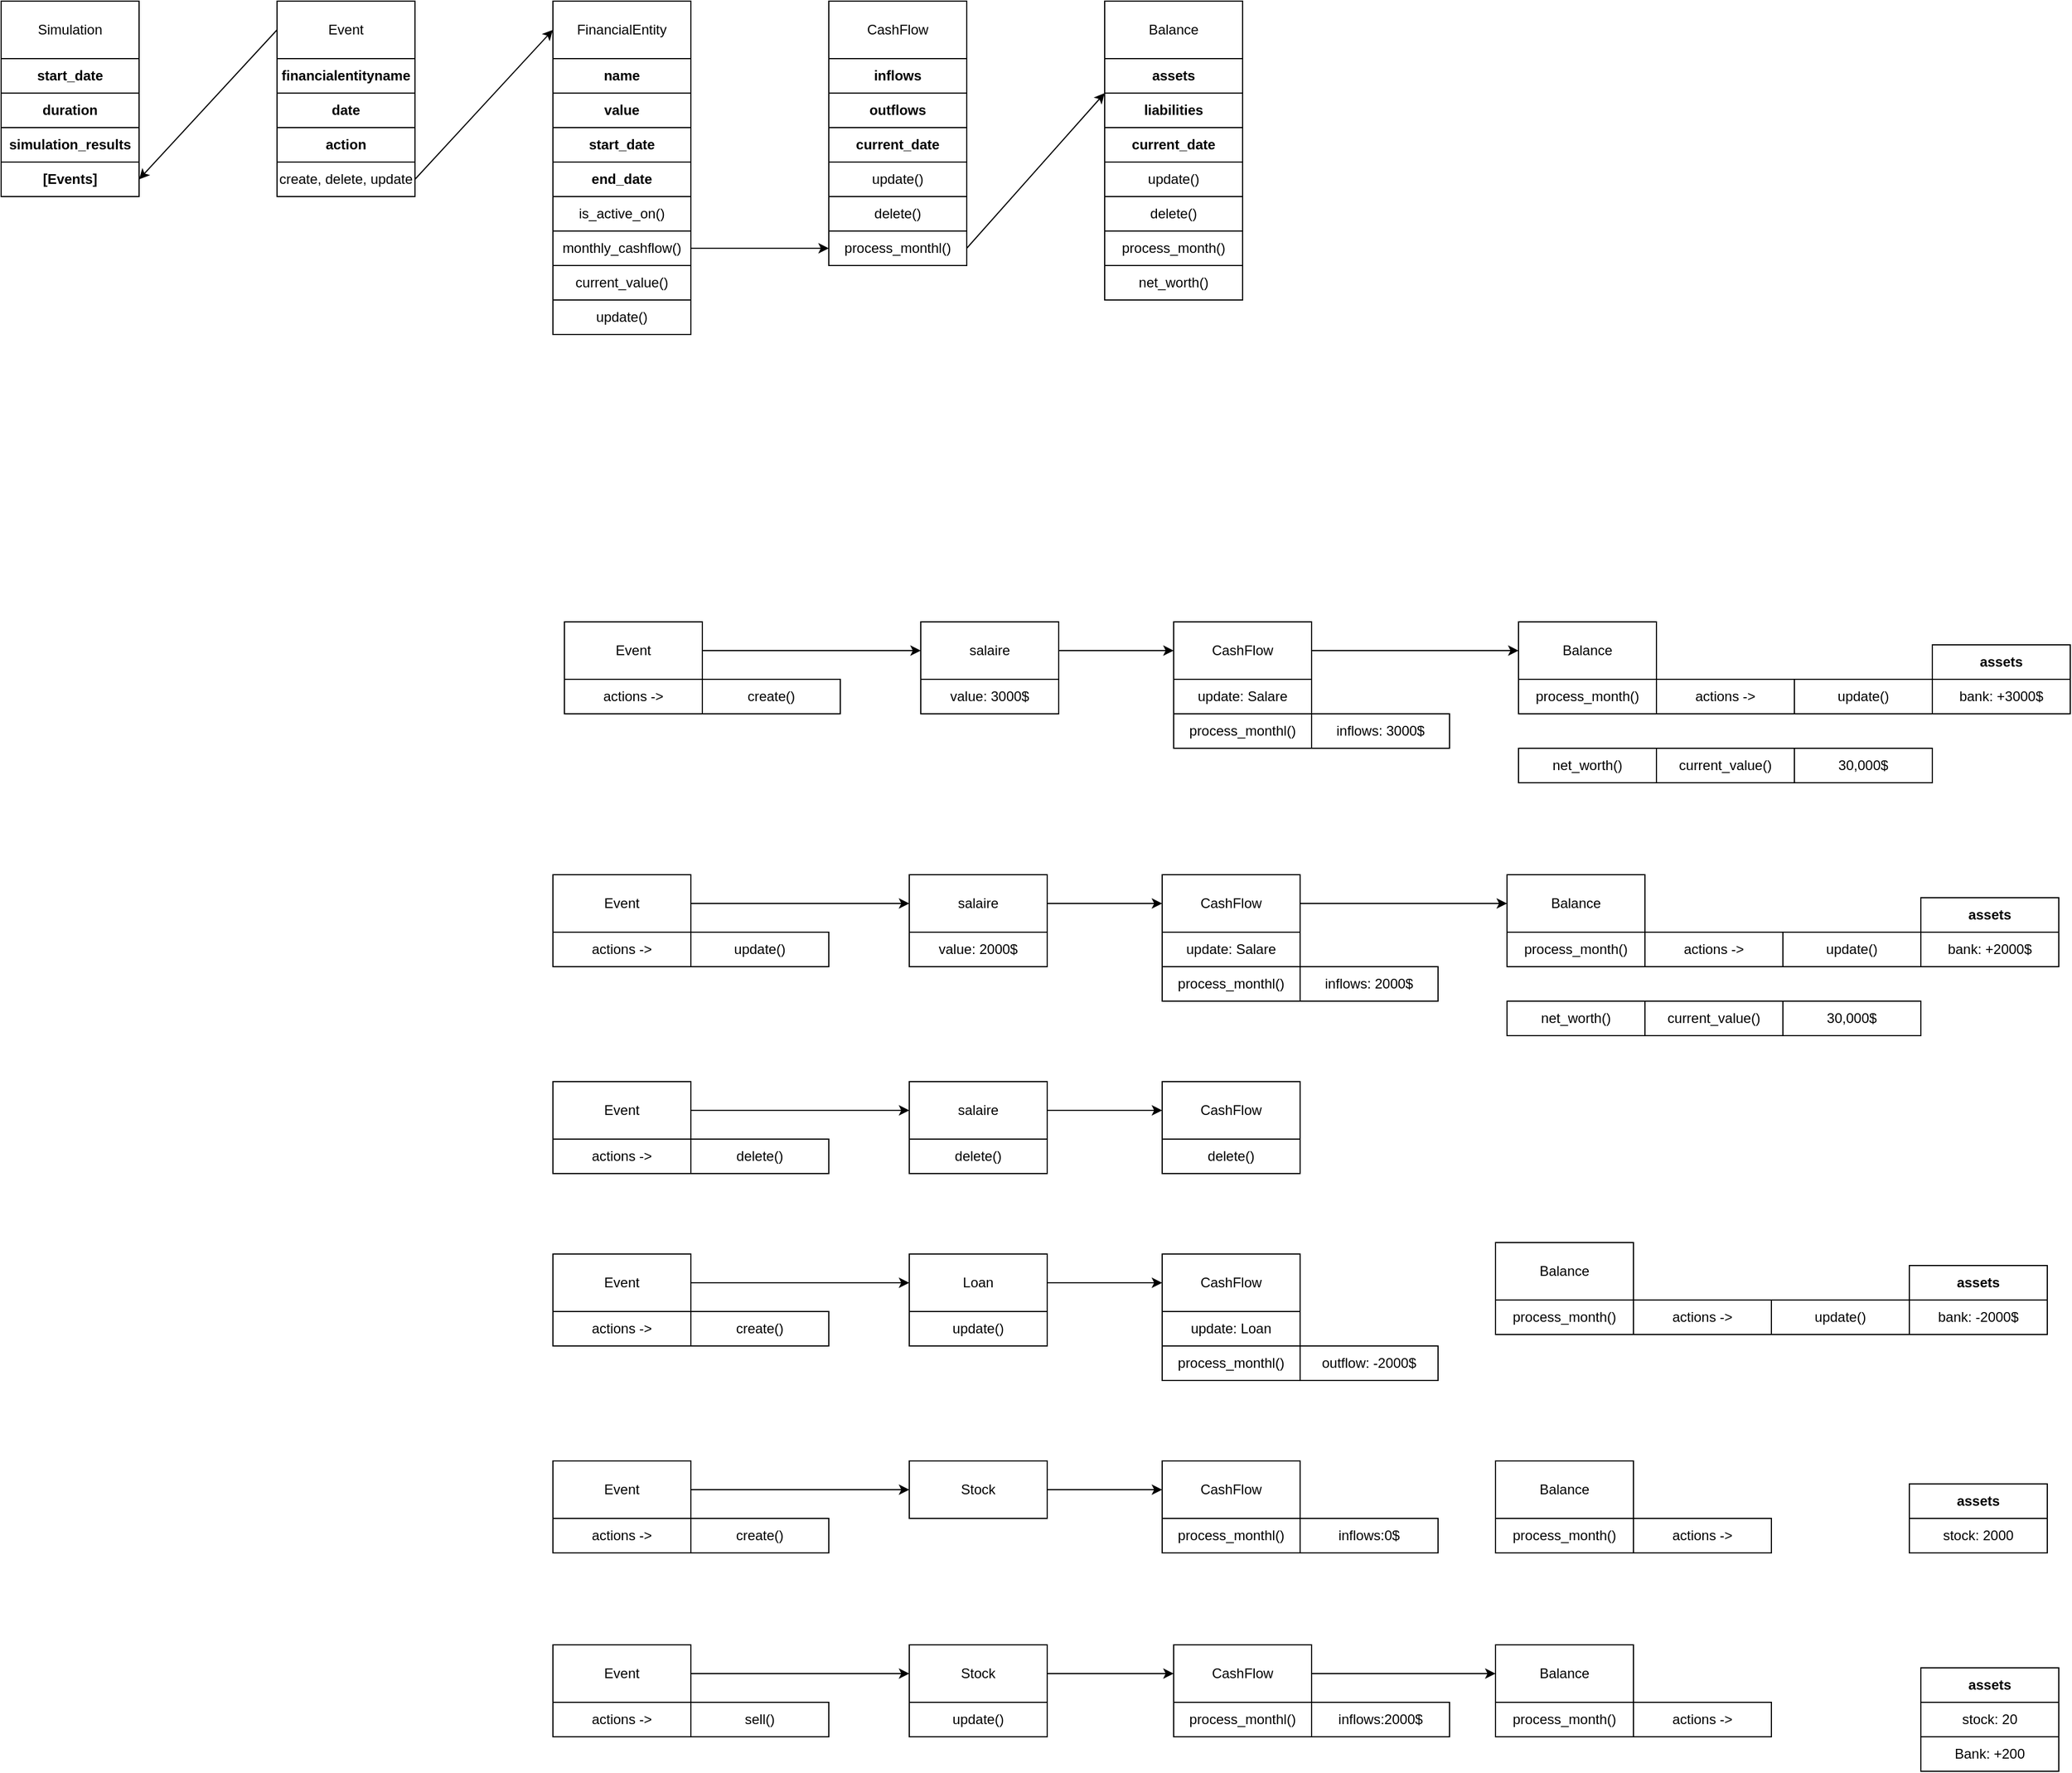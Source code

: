 <mxfile>
    <diagram id="eHtZHDjXAGR3Z7nq8ZNQ" name="Page-1">
        <mxGraphModel dx="2440" dy="1078" grid="1" gridSize="10" guides="1" tooltips="1" connect="1" arrows="1" fold="1" page="1" pageScale="1" pageWidth="850" pageHeight="1100" math="0" shadow="0">
            <root>
                <mxCell id="0"/>
                <mxCell id="1" parent="0"/>
                <mxCell id="2" value="FinancialEntity" style="rounded=0;whiteSpace=wrap;html=1;" vertex="1" parent="1">
                    <mxGeometry x="120" y="160" width="120" height="50" as="geometry"/>
                </mxCell>
                <mxCell id="3" value="name" style="rounded=0;whiteSpace=wrap;html=1;fontStyle=1" vertex="1" parent="1">
                    <mxGeometry x="120" y="210" width="120" height="30" as="geometry"/>
                </mxCell>
                <mxCell id="6" value="value" style="rounded=0;whiteSpace=wrap;html=1;fontStyle=1" vertex="1" parent="1">
                    <mxGeometry x="120" y="240" width="120" height="30" as="geometry"/>
                </mxCell>
                <mxCell id="7" value="start_date" style="rounded=0;whiteSpace=wrap;html=1;fontStyle=1" vertex="1" parent="1">
                    <mxGeometry x="120" y="270" width="120" height="30" as="geometry"/>
                </mxCell>
                <mxCell id="8" value="end_date" style="rounded=0;whiteSpace=wrap;html=1;fontStyle=1" vertex="1" parent="1">
                    <mxGeometry x="120" y="300" width="120" height="30" as="geometry"/>
                </mxCell>
                <mxCell id="20" style="edgeStyle=none;html=1;exitX=1;exitY=0.5;exitDx=0;exitDy=0;entryX=0;entryY=0.5;entryDx=0;entryDy=0;" edge="1" parent="1" source="9" target="19">
                    <mxGeometry relative="1" as="geometry"/>
                </mxCell>
                <mxCell id="9" value="monthly_cashflow()" style="rounded=0;whiteSpace=wrap;html=1;" vertex="1" parent="1">
                    <mxGeometry x="120" y="360" width="120" height="30" as="geometry"/>
                </mxCell>
                <mxCell id="10" value="current_value()" style="rounded=0;whiteSpace=wrap;html=1;" vertex="1" parent="1">
                    <mxGeometry x="120" y="390" width="120" height="30" as="geometry"/>
                </mxCell>
                <mxCell id="11" value="update()" style="rounded=0;whiteSpace=wrap;html=1;" vertex="1" parent="1">
                    <mxGeometry x="120" y="420" width="120" height="30" as="geometry"/>
                </mxCell>
                <mxCell id="13" value="is_active_on()" style="rounded=0;whiteSpace=wrap;html=1;" vertex="1" parent="1">
                    <mxGeometry x="120" y="330" width="120" height="30" as="geometry"/>
                </mxCell>
                <mxCell id="15" value="CashFlow" style="rounded=0;whiteSpace=wrap;html=1;" vertex="1" parent="1">
                    <mxGeometry x="360" y="160" width="120" height="50" as="geometry"/>
                </mxCell>
                <mxCell id="16" value="inflows" style="rounded=0;whiteSpace=wrap;html=1;fontStyle=1" vertex="1" parent="1">
                    <mxGeometry x="360" y="210" width="120" height="30" as="geometry"/>
                </mxCell>
                <mxCell id="17" value="outflows" style="rounded=0;whiteSpace=wrap;html=1;fontStyle=1" vertex="1" parent="1">
                    <mxGeometry x="360" y="240" width="120" height="30" as="geometry"/>
                </mxCell>
                <mxCell id="25" style="edgeStyle=none;html=1;exitX=1;exitY=0.5;exitDx=0;exitDy=0;entryX=0;entryY=0;entryDx=0;entryDy=0;" edge="1" parent="1" source="19" target="23">
                    <mxGeometry relative="1" as="geometry"/>
                </mxCell>
                <mxCell id="19" value="&lt;span style=&quot;font-weight: normal;&quot;&gt;process_monthl()&lt;/span&gt;" style="rounded=0;whiteSpace=wrap;html=1;fontStyle=1" vertex="1" parent="1">
                    <mxGeometry x="360" y="360" width="120" height="30" as="geometry"/>
                </mxCell>
                <mxCell id="21" value="Balance" style="rounded=0;whiteSpace=wrap;html=1;" vertex="1" parent="1">
                    <mxGeometry x="600" y="160" width="120" height="50" as="geometry"/>
                </mxCell>
                <mxCell id="22" value="assets" style="rounded=0;whiteSpace=wrap;html=1;fontStyle=1" vertex="1" parent="1">
                    <mxGeometry x="600" y="210" width="120" height="30" as="geometry"/>
                </mxCell>
                <mxCell id="23" value="liabilities" style="rounded=0;whiteSpace=wrap;html=1;fontStyle=1" vertex="1" parent="1">
                    <mxGeometry x="600" y="240" width="120" height="30" as="geometry"/>
                </mxCell>
                <mxCell id="26" value="Simulation" style="rounded=0;whiteSpace=wrap;html=1;" vertex="1" parent="1">
                    <mxGeometry x="-360" y="160" width="120" height="50" as="geometry"/>
                </mxCell>
                <mxCell id="27" value="current_date" style="rounded=0;whiteSpace=wrap;html=1;fontStyle=1" vertex="1" parent="1">
                    <mxGeometry x="360" y="270" width="120" height="30" as="geometry"/>
                </mxCell>
                <mxCell id="29" value="current_date" style="rounded=0;whiteSpace=wrap;html=1;fontStyle=1" vertex="1" parent="1">
                    <mxGeometry x="600" y="270" width="120" height="30" as="geometry"/>
                </mxCell>
                <mxCell id="30" value="&lt;span style=&quot;font-weight: normal;&quot;&gt;process_month()&lt;/span&gt;" style="rounded=0;whiteSpace=wrap;html=1;fontStyle=1" vertex="1" parent="1">
                    <mxGeometry x="600" y="360" width="120" height="30" as="geometry"/>
                </mxCell>
                <mxCell id="31" value="start_date" style="rounded=0;whiteSpace=wrap;html=1;fontStyle=1" vertex="1" parent="1">
                    <mxGeometry x="-360" y="210" width="120" height="30" as="geometry"/>
                </mxCell>
                <mxCell id="32" value="duration" style="rounded=0;whiteSpace=wrap;html=1;fontStyle=1" vertex="1" parent="1">
                    <mxGeometry x="-360" y="240" width="120" height="30" as="geometry"/>
                </mxCell>
                <mxCell id="33" value="[Events]" style="rounded=0;whiteSpace=wrap;html=1;fontStyle=1" vertex="1" parent="1">
                    <mxGeometry x="-360" y="300" width="120" height="30" as="geometry"/>
                </mxCell>
                <mxCell id="40" style="edgeStyle=none;html=1;exitX=0;exitY=0.5;exitDx=0;exitDy=0;entryX=1;entryY=0.5;entryDx=0;entryDy=0;" edge="1" parent="1" source="34" target="33">
                    <mxGeometry relative="1" as="geometry">
                        <mxPoint x="-200" y="185" as="sourcePoint"/>
                    </mxGeometry>
                </mxCell>
                <mxCell id="34" value="Event" style="rounded=0;whiteSpace=wrap;html=1;" vertex="1" parent="1">
                    <mxGeometry x="-120" y="160" width="120" height="50" as="geometry"/>
                </mxCell>
                <mxCell id="35" value="financialentityname" style="rounded=0;whiteSpace=wrap;html=1;fontStyle=1" vertex="1" parent="1">
                    <mxGeometry x="-120" y="210" width="120" height="30" as="geometry"/>
                </mxCell>
                <mxCell id="36" value="date" style="rounded=0;whiteSpace=wrap;html=1;fontStyle=1" vertex="1" parent="1">
                    <mxGeometry x="-120" y="240" width="120" height="30" as="geometry"/>
                </mxCell>
                <mxCell id="37" value="action" style="rounded=0;whiteSpace=wrap;html=1;fontStyle=1" vertex="1" parent="1">
                    <mxGeometry x="-120" y="270" width="120" height="30" as="geometry"/>
                </mxCell>
                <mxCell id="42" style="edgeStyle=none;html=1;exitX=1;exitY=0.5;exitDx=0;exitDy=0;entryX=0;entryY=0.5;entryDx=0;entryDy=0;" edge="1" parent="1" source="39" target="2">
                    <mxGeometry relative="1" as="geometry"/>
                </mxCell>
                <mxCell id="39" value="create, delete, update" style="rounded=0;whiteSpace=wrap;html=1;fontStyle=0" vertex="1" parent="1">
                    <mxGeometry x="-120" y="300" width="120" height="30" as="geometry"/>
                </mxCell>
                <mxCell id="41" value="simulation_results" style="rounded=0;whiteSpace=wrap;html=1;fontStyle=1" vertex="1" parent="1">
                    <mxGeometry x="-360" y="270" width="120" height="30" as="geometry"/>
                </mxCell>
                <mxCell id="44" style="edgeStyle=none;html=1;exitX=1;exitY=0.5;exitDx=0;exitDy=0;entryX=0;entryY=0.5;entryDx=0;entryDy=0;" edge="1" parent="1" source="43" target="45">
                    <mxGeometry relative="1" as="geometry">
                        <mxPoint x="660" y="739.889" as="targetPoint"/>
                    </mxGeometry>
                </mxCell>
                <mxCell id="43" value="salaire" style="rounded=0;whiteSpace=wrap;html=1;" vertex="1" parent="1">
                    <mxGeometry x="440" y="700" width="120" height="50" as="geometry"/>
                </mxCell>
                <mxCell id="53" style="edgeStyle=none;html=1;exitX=1;exitY=0.5;exitDx=0;exitDy=0;" edge="1" parent="1" source="45" target="48">
                    <mxGeometry relative="1" as="geometry"/>
                </mxCell>
                <mxCell id="45" value="CashFlow" style="rounded=0;whiteSpace=wrap;html=1;" vertex="1" parent="1">
                    <mxGeometry x="660" y="700" width="120" height="50" as="geometry"/>
                </mxCell>
                <mxCell id="46" value="&lt;span style=&quot;font-weight: normal;&quot;&gt;inflows: 3000$&lt;/span&gt;" style="rounded=0;whiteSpace=wrap;html=1;fontStyle=1" vertex="1" parent="1">
                    <mxGeometry x="780" y="780" width="120" height="30" as="geometry"/>
                </mxCell>
                <mxCell id="47" value="&lt;span style=&quot;font-weight: normal;&quot;&gt;process_monthl()&lt;/span&gt;" style="rounded=0;whiteSpace=wrap;html=1;fontStyle=1" vertex="1" parent="1">
                    <mxGeometry x="660" y="780" width="120" height="30" as="geometry"/>
                </mxCell>
                <mxCell id="48" value="Balance" style="rounded=0;whiteSpace=wrap;html=1;" vertex="1" parent="1">
                    <mxGeometry x="960" y="700" width="120" height="50" as="geometry"/>
                </mxCell>
                <mxCell id="50" value="&lt;span style=&quot;font-weight: normal;&quot;&gt;process_month()&lt;/span&gt;" style="rounded=0;whiteSpace=wrap;html=1;fontStyle=1" vertex="1" parent="1">
                    <mxGeometry x="960" y="750" width="120" height="30" as="geometry"/>
                </mxCell>
                <mxCell id="51" value="assets" style="rounded=0;whiteSpace=wrap;html=1;fontStyle=1" vertex="1" parent="1">
                    <mxGeometry x="1320" y="720" width="120" height="30" as="geometry"/>
                </mxCell>
                <mxCell id="52" value="bank: +3000$" style="rounded=0;whiteSpace=wrap;html=1;fontStyle=0" vertex="1" parent="1">
                    <mxGeometry x="1320" y="750" width="120" height="30" as="geometry"/>
                </mxCell>
                <mxCell id="54" value="&lt;span style=&quot;font-weight: normal;&quot;&gt;net_worth()&lt;/span&gt;" style="rounded=0;whiteSpace=wrap;html=1;fontStyle=1" vertex="1" parent="1">
                    <mxGeometry x="600" y="390" width="120" height="30" as="geometry"/>
                </mxCell>
                <mxCell id="55" value="&lt;span style=&quot;font-weight: normal;&quot;&gt;net_worth()&lt;/span&gt;" style="rounded=0;whiteSpace=wrap;html=1;fontStyle=1" vertex="1" parent="1">
                    <mxGeometry x="960" y="810" width="120" height="30" as="geometry"/>
                </mxCell>
                <mxCell id="56" value="&lt;span style=&quot;font-weight: normal;&quot;&gt;current_value()&lt;/span&gt;" style="rounded=0;whiteSpace=wrap;html=1;fontStyle=1" vertex="1" parent="1">
                    <mxGeometry x="1080" y="810" width="120" height="30" as="geometry"/>
                </mxCell>
                <mxCell id="57" value="30,000$" style="rounded=0;whiteSpace=wrap;html=1;fontStyle=0" vertex="1" parent="1">
                    <mxGeometry x="1200" y="810" width="120" height="30" as="geometry"/>
                </mxCell>
                <mxCell id="58" value="actions -&amp;gt;" style="rounded=0;whiteSpace=wrap;html=1;fontStyle=0" vertex="1" parent="1">
                    <mxGeometry x="1080" y="750" width="120" height="30" as="geometry"/>
                </mxCell>
                <mxCell id="59" value="update()" style="rounded=0;whiteSpace=wrap;html=1;fontStyle=0" vertex="1" parent="1">
                    <mxGeometry x="1200" y="750" width="120" height="30" as="geometry"/>
                </mxCell>
                <mxCell id="67" style="edgeStyle=none;html=1;exitX=1;exitY=0.5;exitDx=0;exitDy=0;" edge="1" parent="1" source="61" target="43">
                    <mxGeometry relative="1" as="geometry"/>
                </mxCell>
                <mxCell id="61" value="Event" style="rounded=0;whiteSpace=wrap;html=1;" vertex="1" parent="1">
                    <mxGeometry x="130" y="700" width="120" height="50" as="geometry"/>
                </mxCell>
                <mxCell id="64" value="actions -&amp;gt;" style="rounded=0;whiteSpace=wrap;html=1;fontStyle=0" vertex="1" parent="1">
                    <mxGeometry x="130" y="750" width="120" height="30" as="geometry"/>
                </mxCell>
                <mxCell id="65" value="create()" style="rounded=0;whiteSpace=wrap;html=1;fontStyle=0" vertex="1" parent="1">
                    <mxGeometry x="250" y="750" width="120" height="30" as="geometry"/>
                </mxCell>
                <mxCell id="66" value="&lt;span style=&quot;font-weight: normal;&quot;&gt;value: 3000$&lt;/span&gt;" style="rounded=0;whiteSpace=wrap;html=1;fontStyle=1" vertex="1" parent="1">
                    <mxGeometry x="440" y="750" width="120" height="30" as="geometry"/>
                </mxCell>
                <mxCell id="68" style="edgeStyle=none;html=1;exitX=1;exitY=0.5;exitDx=0;exitDy=0;entryX=0;entryY=0.5;entryDx=0;entryDy=0;" edge="1" parent="1" source="69" target="71">
                    <mxGeometry relative="1" as="geometry">
                        <mxPoint x="650" y="959.889" as="targetPoint"/>
                    </mxGeometry>
                </mxCell>
                <mxCell id="69" value="salaire" style="rounded=0;whiteSpace=wrap;html=1;" vertex="1" parent="1">
                    <mxGeometry x="430" y="920" width="120" height="50" as="geometry"/>
                </mxCell>
                <mxCell id="70" style="edgeStyle=none;html=1;exitX=1;exitY=0.5;exitDx=0;exitDy=0;" edge="1" parent="1" source="71" target="74">
                    <mxGeometry relative="1" as="geometry"/>
                </mxCell>
                <mxCell id="71" value="CashFlow" style="rounded=0;whiteSpace=wrap;html=1;" vertex="1" parent="1">
                    <mxGeometry x="650" y="920" width="120" height="50" as="geometry"/>
                </mxCell>
                <mxCell id="72" value="&lt;span style=&quot;font-weight: normal;&quot;&gt;inflows: 2000$&lt;/span&gt;" style="rounded=0;whiteSpace=wrap;html=1;fontStyle=1" vertex="1" parent="1">
                    <mxGeometry x="770" y="1000" width="120" height="30" as="geometry"/>
                </mxCell>
                <mxCell id="73" value="&lt;span style=&quot;font-weight: normal;&quot;&gt;process_monthl()&lt;/span&gt;" style="rounded=0;whiteSpace=wrap;html=1;fontStyle=1" vertex="1" parent="1">
                    <mxGeometry x="650" y="1000" width="120" height="30" as="geometry"/>
                </mxCell>
                <mxCell id="74" value="Balance" style="rounded=0;whiteSpace=wrap;html=1;" vertex="1" parent="1">
                    <mxGeometry x="950" y="920" width="120" height="50" as="geometry"/>
                </mxCell>
                <mxCell id="75" value="&lt;span style=&quot;font-weight: normal;&quot;&gt;process_month()&lt;/span&gt;" style="rounded=0;whiteSpace=wrap;html=1;fontStyle=1" vertex="1" parent="1">
                    <mxGeometry x="950" y="970" width="120" height="30" as="geometry"/>
                </mxCell>
                <mxCell id="76" value="assets" style="rounded=0;whiteSpace=wrap;html=1;fontStyle=1" vertex="1" parent="1">
                    <mxGeometry x="1310" y="940" width="120" height="30" as="geometry"/>
                </mxCell>
                <mxCell id="77" value="bank: +2000$" style="rounded=0;whiteSpace=wrap;html=1;fontStyle=0" vertex="1" parent="1">
                    <mxGeometry x="1310" y="970" width="120" height="30" as="geometry"/>
                </mxCell>
                <mxCell id="78" value="&lt;span style=&quot;font-weight: normal;&quot;&gt;net_worth()&lt;/span&gt;" style="rounded=0;whiteSpace=wrap;html=1;fontStyle=1" vertex="1" parent="1">
                    <mxGeometry x="950" y="1030" width="120" height="30" as="geometry"/>
                </mxCell>
                <mxCell id="79" value="&lt;span style=&quot;font-weight: normal;&quot;&gt;current_value()&lt;/span&gt;" style="rounded=0;whiteSpace=wrap;html=1;fontStyle=1" vertex="1" parent="1">
                    <mxGeometry x="1070" y="1030" width="120" height="30" as="geometry"/>
                </mxCell>
                <mxCell id="80" value="30,000$" style="rounded=0;whiteSpace=wrap;html=1;fontStyle=0" vertex="1" parent="1">
                    <mxGeometry x="1190" y="1030" width="120" height="30" as="geometry"/>
                </mxCell>
                <mxCell id="81" value="actions -&amp;gt;" style="rounded=0;whiteSpace=wrap;html=1;fontStyle=0" vertex="1" parent="1">
                    <mxGeometry x="1070" y="970" width="120" height="30" as="geometry"/>
                </mxCell>
                <mxCell id="82" value="update()" style="rounded=0;whiteSpace=wrap;html=1;fontStyle=0" vertex="1" parent="1">
                    <mxGeometry x="1190" y="970" width="120" height="30" as="geometry"/>
                </mxCell>
                <mxCell id="83" style="edgeStyle=none;html=1;exitX=1;exitY=0.5;exitDx=0;exitDy=0;" edge="1" parent="1" source="84" target="69">
                    <mxGeometry relative="1" as="geometry"/>
                </mxCell>
                <mxCell id="84" value="Event" style="rounded=0;whiteSpace=wrap;html=1;" vertex="1" parent="1">
                    <mxGeometry x="120" y="920" width="120" height="50" as="geometry"/>
                </mxCell>
                <mxCell id="85" value="actions -&amp;gt;" style="rounded=0;whiteSpace=wrap;html=1;fontStyle=0" vertex="1" parent="1">
                    <mxGeometry x="120" y="970" width="120" height="30" as="geometry"/>
                </mxCell>
                <mxCell id="86" value="update()" style="rounded=0;whiteSpace=wrap;html=1;fontStyle=0" vertex="1" parent="1">
                    <mxGeometry x="240" y="970" width="120" height="30" as="geometry"/>
                </mxCell>
                <mxCell id="87" value="&lt;span style=&quot;font-weight: normal;&quot;&gt;value: 2000$&lt;/span&gt;" style="rounded=0;whiteSpace=wrap;html=1;fontStyle=1" vertex="1" parent="1">
                    <mxGeometry x="430" y="970" width="120" height="30" as="geometry"/>
                </mxCell>
                <mxCell id="88" style="edgeStyle=none;html=1;exitX=1;exitY=0.5;exitDx=0;exitDy=0;entryX=0;entryY=0.5;entryDx=0;entryDy=0;" edge="1" parent="1" source="89">
                    <mxGeometry relative="1" as="geometry">
                        <mxPoint x="650" y="1125" as="targetPoint"/>
                    </mxGeometry>
                </mxCell>
                <mxCell id="89" value="salaire" style="rounded=0;whiteSpace=wrap;html=1;" vertex="1" parent="1">
                    <mxGeometry x="430" y="1100" width="120" height="50" as="geometry"/>
                </mxCell>
                <mxCell id="103" style="edgeStyle=none;html=1;exitX=1;exitY=0.5;exitDx=0;exitDy=0;" edge="1" parent="1" source="104" target="89">
                    <mxGeometry relative="1" as="geometry"/>
                </mxCell>
                <mxCell id="104" value="Event" style="rounded=0;whiteSpace=wrap;html=1;" vertex="1" parent="1">
                    <mxGeometry x="120" y="1100" width="120" height="50" as="geometry"/>
                </mxCell>
                <mxCell id="105" value="actions -&amp;gt;" style="rounded=0;whiteSpace=wrap;html=1;fontStyle=0" vertex="1" parent="1">
                    <mxGeometry x="120" y="1150" width="120" height="30" as="geometry"/>
                </mxCell>
                <mxCell id="106" value="delete()" style="rounded=0;whiteSpace=wrap;html=1;fontStyle=0" vertex="1" parent="1">
                    <mxGeometry x="240" y="1150" width="120" height="30" as="geometry"/>
                </mxCell>
                <mxCell id="108" value="delete()" style="rounded=0;whiteSpace=wrap;html=1;" vertex="1" parent="1">
                    <mxGeometry x="430" y="1150" width="120" height="30" as="geometry"/>
                </mxCell>
                <mxCell id="109" value="CashFlow" style="rounded=0;whiteSpace=wrap;html=1;" vertex="1" parent="1">
                    <mxGeometry x="650" y="1100" width="120" height="50" as="geometry"/>
                </mxCell>
                <mxCell id="111" value="delete()" style="rounded=0;whiteSpace=wrap;html=1;" vertex="1" parent="1">
                    <mxGeometry x="650" y="1150" width="120" height="30" as="geometry"/>
                </mxCell>
                <mxCell id="112" value="&lt;span style=&quot;font-weight: normal;&quot;&gt;update()&lt;/span&gt;" style="rounded=0;whiteSpace=wrap;html=1;fontStyle=1" vertex="1" parent="1">
                    <mxGeometry x="360" y="300" width="120" height="30" as="geometry"/>
                </mxCell>
                <mxCell id="113" value="&lt;span style=&quot;font-weight: normal;&quot;&gt;delete()&lt;/span&gt;" style="rounded=0;whiteSpace=wrap;html=1;fontStyle=1" vertex="1" parent="1">
                    <mxGeometry x="360" y="330" width="120" height="30" as="geometry"/>
                </mxCell>
                <mxCell id="115" value="&lt;span style=&quot;font-weight: normal;&quot;&gt;update()&lt;/span&gt;" style="rounded=0;whiteSpace=wrap;html=1;fontStyle=1" vertex="1" parent="1">
                    <mxGeometry x="600" y="300" width="120" height="30" as="geometry"/>
                </mxCell>
                <mxCell id="116" value="&lt;span style=&quot;font-weight: normal;&quot;&gt;delete()&lt;/span&gt;" style="rounded=0;whiteSpace=wrap;html=1;fontStyle=1" vertex="1" parent="1">
                    <mxGeometry x="600" y="330" width="120" height="30" as="geometry"/>
                </mxCell>
                <mxCell id="123" style="edgeStyle=none;html=1;exitX=1;exitY=0.5;exitDx=0;exitDy=0;entryX=0;entryY=0.5;entryDx=0;entryDy=0;" edge="1" parent="1" source="117" target="120">
                    <mxGeometry relative="1" as="geometry"/>
                </mxCell>
                <mxCell id="117" value="Event" style="rounded=0;whiteSpace=wrap;html=1;" vertex="1" parent="1">
                    <mxGeometry x="120" y="1250" width="120" height="50" as="geometry"/>
                </mxCell>
                <mxCell id="118" value="actions -&amp;gt;" style="rounded=0;whiteSpace=wrap;html=1;fontStyle=0" vertex="1" parent="1">
                    <mxGeometry x="120" y="1300" width="120" height="30" as="geometry"/>
                </mxCell>
                <mxCell id="119" value="create()" style="rounded=0;whiteSpace=wrap;html=1;fontStyle=0" vertex="1" parent="1">
                    <mxGeometry x="240" y="1300" width="120" height="30" as="geometry"/>
                </mxCell>
                <mxCell id="127" style="edgeStyle=none;html=1;exitX=1;exitY=0.5;exitDx=0;exitDy=0;" edge="1" parent="1" source="120" target="124">
                    <mxGeometry relative="1" as="geometry"/>
                </mxCell>
                <mxCell id="120" value="Loan" style="rounded=0;whiteSpace=wrap;html=1;" vertex="1" parent="1">
                    <mxGeometry x="430" y="1250" width="120" height="50" as="geometry"/>
                </mxCell>
                <mxCell id="124" value="CashFlow" style="rounded=0;whiteSpace=wrap;html=1;" vertex="1" parent="1">
                    <mxGeometry x="650" y="1250" width="120" height="50" as="geometry"/>
                </mxCell>
                <mxCell id="125" value="&lt;span style=&quot;font-weight: normal;&quot;&gt;update: Salare&lt;/span&gt;" style="rounded=0;whiteSpace=wrap;html=1;fontStyle=1" vertex="1" parent="1">
                    <mxGeometry x="660" y="750" width="120" height="30" as="geometry"/>
                </mxCell>
                <mxCell id="126" value="&lt;span style=&quot;font-weight: normal;&quot;&gt;update: Salare&lt;/span&gt;" style="rounded=0;whiteSpace=wrap;html=1;fontStyle=1" vertex="1" parent="1">
                    <mxGeometry x="650" y="970" width="120" height="30" as="geometry"/>
                </mxCell>
                <mxCell id="128" value="&lt;span style=&quot;font-weight: normal;&quot;&gt;update: Loan&lt;/span&gt;" style="rounded=0;whiteSpace=wrap;html=1;fontStyle=1" vertex="1" parent="1">
                    <mxGeometry x="650" y="1300" width="120" height="30" as="geometry"/>
                </mxCell>
                <mxCell id="129" value="&lt;span style=&quot;font-weight: normal;&quot;&gt;outflow: -2000$&lt;/span&gt;" style="rounded=0;whiteSpace=wrap;html=1;fontStyle=1" vertex="1" parent="1">
                    <mxGeometry x="770" y="1330" width="120" height="30" as="geometry"/>
                </mxCell>
                <mxCell id="130" value="&lt;span style=&quot;font-weight: normal;&quot;&gt;process_monthl()&lt;/span&gt;" style="rounded=0;whiteSpace=wrap;html=1;fontStyle=1" vertex="1" parent="1">
                    <mxGeometry x="650" y="1330" width="120" height="30" as="geometry"/>
                </mxCell>
                <mxCell id="131" value="Balance" style="rounded=0;whiteSpace=wrap;html=1;" vertex="1" parent="1">
                    <mxGeometry x="940" y="1240" width="120" height="50" as="geometry"/>
                </mxCell>
                <mxCell id="132" value="&lt;span style=&quot;font-weight: normal;&quot;&gt;process_month()&lt;/span&gt;" style="rounded=0;whiteSpace=wrap;html=1;fontStyle=1" vertex="1" parent="1">
                    <mxGeometry x="940" y="1290" width="120" height="30" as="geometry"/>
                </mxCell>
                <mxCell id="133" value="actions -&amp;gt;" style="rounded=0;whiteSpace=wrap;html=1;fontStyle=0" vertex="1" parent="1">
                    <mxGeometry x="1060" y="1290" width="120" height="30" as="geometry"/>
                </mxCell>
                <mxCell id="134" value="update()" style="rounded=0;whiteSpace=wrap;html=1;fontStyle=0" vertex="1" parent="1">
                    <mxGeometry x="1180" y="1290" width="120" height="30" as="geometry"/>
                </mxCell>
                <mxCell id="138" value="assets" style="rounded=0;whiteSpace=wrap;html=1;fontStyle=1" vertex="1" parent="1">
                    <mxGeometry x="1300" y="1260" width="120" height="30" as="geometry"/>
                </mxCell>
                <mxCell id="139" value="bank: -2000$" style="rounded=0;whiteSpace=wrap;html=1;fontStyle=0" vertex="1" parent="1">
                    <mxGeometry x="1300" y="1290" width="120" height="30" as="geometry"/>
                </mxCell>
                <mxCell id="141" style="edgeStyle=none;html=1;exitX=1;exitY=0.5;exitDx=0;exitDy=0;entryX=0;entryY=0.5;entryDx=0;entryDy=0;" edge="1" parent="1" source="142" target="145">
                    <mxGeometry relative="1" as="geometry"/>
                </mxCell>
                <mxCell id="142" value="Event" style="rounded=0;whiteSpace=wrap;html=1;" vertex="1" parent="1">
                    <mxGeometry x="120" y="1430" width="120" height="50" as="geometry"/>
                </mxCell>
                <mxCell id="143" value="actions -&amp;gt;" style="rounded=0;whiteSpace=wrap;html=1;fontStyle=0" vertex="1" parent="1">
                    <mxGeometry x="120" y="1480" width="120" height="30" as="geometry"/>
                </mxCell>
                <mxCell id="144" value="create()" style="rounded=0;whiteSpace=wrap;html=1;fontStyle=0" vertex="1" parent="1">
                    <mxGeometry x="240" y="1480" width="120" height="30" as="geometry"/>
                </mxCell>
                <mxCell id="147" style="edgeStyle=none;html=1;exitX=1;exitY=0.5;exitDx=0;exitDy=0;entryX=0;entryY=0.5;entryDx=0;entryDy=0;" edge="1" parent="1" source="145" target="146">
                    <mxGeometry relative="1" as="geometry"/>
                </mxCell>
                <mxCell id="145" value="Stock" style="rounded=0;whiteSpace=wrap;html=1;" vertex="1" parent="1">
                    <mxGeometry x="430" y="1430" width="120" height="50" as="geometry"/>
                </mxCell>
                <mxCell id="146" value="CashFlow" style="rounded=0;whiteSpace=wrap;html=1;" vertex="1" parent="1">
                    <mxGeometry x="650" y="1430" width="120" height="50" as="geometry"/>
                </mxCell>
                <mxCell id="148" value="&lt;span style=&quot;font-weight: 400;&quot;&gt;inflows:0$&lt;/span&gt;" style="rounded=0;whiteSpace=wrap;html=1;fontStyle=1" vertex="1" parent="1">
                    <mxGeometry x="770" y="1480" width="120" height="30" as="geometry"/>
                </mxCell>
                <mxCell id="149" value="&lt;span style=&quot;font-weight: normal;&quot;&gt;process_monthl()&lt;/span&gt;" style="rounded=0;whiteSpace=wrap;html=1;fontStyle=1" vertex="1" parent="1">
                    <mxGeometry x="650" y="1480" width="120" height="30" as="geometry"/>
                </mxCell>
                <mxCell id="150" value="Balance" style="rounded=0;whiteSpace=wrap;html=1;" vertex="1" parent="1">
                    <mxGeometry x="940" y="1430" width="120" height="50" as="geometry"/>
                </mxCell>
                <mxCell id="152" value="&lt;span style=&quot;font-weight: normal;&quot;&gt;process_month()&lt;/span&gt;" style="rounded=0;whiteSpace=wrap;html=1;fontStyle=1" vertex="1" parent="1">
                    <mxGeometry x="940" y="1480" width="120" height="30" as="geometry"/>
                </mxCell>
                <mxCell id="153" value="actions -&amp;gt;" style="rounded=0;whiteSpace=wrap;html=1;fontStyle=0" vertex="1" parent="1">
                    <mxGeometry x="1060" y="1480" width="120" height="30" as="geometry"/>
                </mxCell>
                <mxCell id="155" value="assets" style="rounded=0;whiteSpace=wrap;html=1;fontStyle=1" vertex="1" parent="1">
                    <mxGeometry x="1300" y="1450" width="120" height="30" as="geometry"/>
                </mxCell>
                <mxCell id="156" value="stock: 2000" style="rounded=0;whiteSpace=wrap;html=1;fontStyle=0" vertex="1" parent="1">
                    <mxGeometry x="1300" y="1480" width="120" height="30" as="geometry"/>
                </mxCell>
                <mxCell id="157" style="edgeStyle=none;html=1;exitX=1;exitY=0.5;exitDx=0;exitDy=0;entryX=0;entryY=0.5;entryDx=0;entryDy=0;" edge="1" parent="1" source="158" target="162">
                    <mxGeometry relative="1" as="geometry"/>
                </mxCell>
                <mxCell id="158" value="Event" style="rounded=0;whiteSpace=wrap;html=1;" vertex="1" parent="1">
                    <mxGeometry x="120" y="1590" width="120" height="50" as="geometry"/>
                </mxCell>
                <mxCell id="159" value="actions -&amp;gt;" style="rounded=0;whiteSpace=wrap;html=1;fontStyle=0" vertex="1" parent="1">
                    <mxGeometry x="120" y="1640" width="120" height="30" as="geometry"/>
                </mxCell>
                <mxCell id="160" value="sell()" style="rounded=0;whiteSpace=wrap;html=1;fontStyle=0" vertex="1" parent="1">
                    <mxGeometry x="240" y="1640" width="120" height="30" as="geometry"/>
                </mxCell>
                <mxCell id="173" style="edgeStyle=none;html=1;exitX=1;exitY=0.5;exitDx=0;exitDy=0;entryX=0;entryY=0.5;entryDx=0;entryDy=0;" edge="1" parent="1" source="162" target="163">
                    <mxGeometry relative="1" as="geometry"/>
                </mxCell>
                <mxCell id="162" value="Stock" style="rounded=0;whiteSpace=wrap;html=1;" vertex="1" parent="1">
                    <mxGeometry x="430" y="1590" width="120" height="50" as="geometry"/>
                </mxCell>
                <mxCell id="174" style="edgeStyle=none;html=1;exitX=1;exitY=0.5;exitDx=0;exitDy=0;" edge="1" parent="1" source="163" target="166">
                    <mxGeometry relative="1" as="geometry"/>
                </mxCell>
                <mxCell id="163" value="CashFlow" style="rounded=0;whiteSpace=wrap;html=1;" vertex="1" parent="1">
                    <mxGeometry x="660" y="1590" width="120" height="50" as="geometry"/>
                </mxCell>
                <mxCell id="164" value="&lt;span style=&quot;font-weight: 400;&quot;&gt;inflows:2000$&lt;/span&gt;" style="rounded=0;whiteSpace=wrap;html=1;fontStyle=1" vertex="1" parent="1">
                    <mxGeometry x="780" y="1640" width="120" height="30" as="geometry"/>
                </mxCell>
                <mxCell id="165" value="&lt;span style=&quot;font-weight: normal;&quot;&gt;process_monthl()&lt;/span&gt;" style="rounded=0;whiteSpace=wrap;html=1;fontStyle=1" vertex="1" parent="1">
                    <mxGeometry x="660" y="1640" width="120" height="30" as="geometry"/>
                </mxCell>
                <mxCell id="166" value="Balance" style="rounded=0;whiteSpace=wrap;html=1;" vertex="1" parent="1">
                    <mxGeometry x="940" y="1590" width="120" height="50" as="geometry"/>
                </mxCell>
                <mxCell id="167" value="&lt;span style=&quot;font-weight: normal;&quot;&gt;process_month()&lt;/span&gt;" style="rounded=0;whiteSpace=wrap;html=1;fontStyle=1" vertex="1" parent="1">
                    <mxGeometry x="940" y="1640" width="120" height="30" as="geometry"/>
                </mxCell>
                <mxCell id="168" value="actions -&amp;gt;" style="rounded=0;whiteSpace=wrap;html=1;fontStyle=0" vertex="1" parent="1">
                    <mxGeometry x="1060" y="1640" width="120" height="30" as="geometry"/>
                </mxCell>
                <mxCell id="169" value="assets" style="rounded=0;whiteSpace=wrap;html=1;fontStyle=1" vertex="1" parent="1">
                    <mxGeometry x="1310" y="1610" width="120" height="30" as="geometry"/>
                </mxCell>
                <mxCell id="170" value="stock: 20" style="rounded=0;whiteSpace=wrap;html=1;fontStyle=0" vertex="1" parent="1">
                    <mxGeometry x="1310" y="1640" width="120" height="30" as="geometry"/>
                </mxCell>
                <mxCell id="171" value="update()" style="rounded=0;whiteSpace=wrap;html=1;" vertex="1" parent="1">
                    <mxGeometry x="430" y="1300" width="120" height="30" as="geometry"/>
                </mxCell>
                <mxCell id="172" value="update()" style="rounded=0;whiteSpace=wrap;html=1;" vertex="1" parent="1">
                    <mxGeometry x="430" y="1640" width="120" height="30" as="geometry"/>
                </mxCell>
                <mxCell id="175" value="Bank: +200" style="rounded=0;whiteSpace=wrap;html=1;fontStyle=0" vertex="1" parent="1">
                    <mxGeometry x="1310" y="1670" width="120" height="30" as="geometry"/>
                </mxCell>
            </root>
        </mxGraphModel>
    </diagram>
</mxfile>